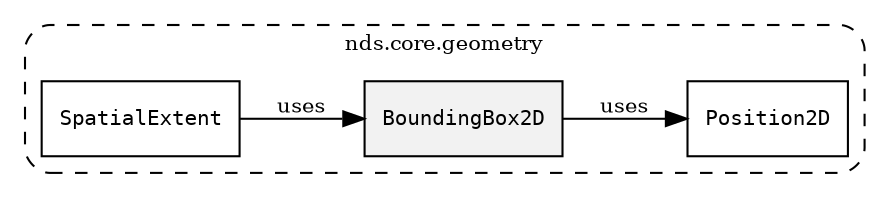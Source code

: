 /**
 * This dot file creates symbol collaboration diagram for BoundingBox2D.
 */
digraph ZSERIO
{
    node [shape=box, fontsize=10];
    rankdir="LR";
    fontsize=10;
    tooltip="BoundingBox2D collaboration diagram";

    subgraph "cluster_nds.core.geometry"
    {
        style="dashed, rounded";
        label="nds.core.geometry";
        tooltip="Package nds.core.geometry";
        href="../../../content/packages/nds.core.geometry.html#Package-nds-core-geometry";
        target="_parent";

        "BoundingBox2D" [style="filled", fillcolor="#0000000D", target="_parent", label=<<font face="monospace"><table align="center" border="0" cellspacing="0" cellpadding="0"><tr><td href="../../../content/packages/nds.core.geometry.html#Structure-BoundingBox2D" title="Structure defined in nds.core.geometry">BoundingBox2D</td></tr></table></font>>];
        "Position2D" [target="_parent", label=<<font face="monospace"><table align="center" border="0" cellspacing="0" cellpadding="0"><tr><td href="../../../content/packages/nds.core.geometry.html#Structure-Position2D" title="Structure defined in nds.core.geometry">Position2D</td></tr></table></font>>];
        "SpatialExtent" [target="_parent", label=<<font face="monospace"><table align="center" border="0" cellspacing="0" cellpadding="0"><tr><td href="../../../content/packages/nds.core.geometry.html#Structure-SpatialExtent" title="Structure defined in nds.core.geometry">SpatialExtent</td></tr></table></font>>];
    }

    "BoundingBox2D" -> "Position2D" [label="uses", fontsize=10];
    "SpatialExtent" -> "BoundingBox2D" [label="uses", fontsize=10];
}
